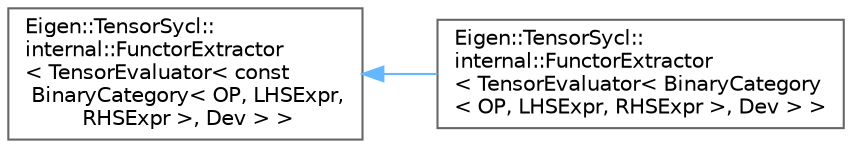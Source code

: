 digraph "类继承关系图"
{
 // LATEX_PDF_SIZE
  bgcolor="transparent";
  edge [fontname=Helvetica,fontsize=10,labelfontname=Helvetica,labelfontsize=10];
  node [fontname=Helvetica,fontsize=10,shape=box,height=0.2,width=0.4];
  rankdir="LR";
  Node0 [id="Node000000",label="Eigen::TensorSycl::\linternal::FunctorExtractor\l\< TensorEvaluator\< const\l BinaryCategory\< OP, LHSExpr,\l RHSExpr \>, Dev \> \>",height=0.2,width=0.4,color="grey40", fillcolor="white", style="filled",URL="$struct_eigen_1_1_tensor_sycl_1_1internal_1_1_functor_extractor_3_01_tensor_evaluator_3_01const_08f8f7dde0ee1dac917205b74fcd4dba8.html",tooltip=" "];
  Node0 -> Node1 [id="edge4801_Node000000_Node000001",dir="back",color="steelblue1",style="solid",tooltip=" "];
  Node1 [id="Node000001",label="Eigen::TensorSycl::\linternal::FunctorExtractor\l\< TensorEvaluator\< BinaryCategory\l\< OP, LHSExpr, RHSExpr \>, Dev \> \>",height=0.2,width=0.4,color="grey40", fillcolor="white", style="filled",URL="$struct_eigen_1_1_tensor_sycl_1_1internal_1_1_functor_extractor_3_01_tensor_evaluator_3_01_binary6aa809deae21a95a36f05183e3e880d1.html",tooltip=" "];
}
